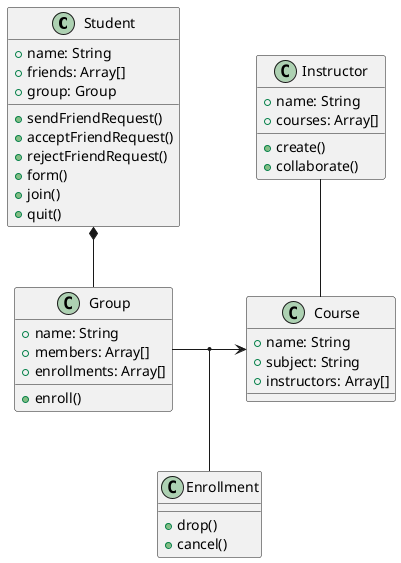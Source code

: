 @startuml

class Student {
    + name: String
    + friends: Array[]
    + group: Group
    + sendFriendRequest()
    + acceptFriendRequest()
    + rejectFriendRequest()
    + form()
    + join()
    + quit()

}

class Instructor {
    + name: String
    + courses: Array[]
    + create()
    + collaborate()
}


class Group {
    + name: String
    + members: Array[]
    + enrollments: Array[]
    + enroll() 
}

class Course {
    + name: String
    + subject: String
    + instructors: Array[]
}

class Enrollment {
    + drop()
    + cancel()
}

Student *-- Group
Instructor -- Course
Group -> Course
(Group, Course) -- Enrollment

@enduml